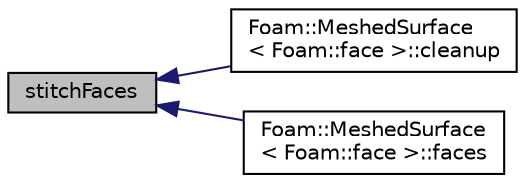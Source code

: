 digraph "stitchFaces"
{
  bgcolor="transparent";
  edge [fontname="Helvetica",fontsize="10",labelfontname="Helvetica",labelfontsize="10"];
  node [fontname="Helvetica",fontsize="10",shape=record];
  rankdir="LR";
  Node262 [label="stitchFaces",height=0.2,width=0.4,color="black", fillcolor="grey75", style="filled", fontcolor="black"];
  Node262 -> Node263 [dir="back",color="midnightblue",fontsize="10",style="solid",fontname="Helvetica"];
  Node263 [label="Foam::MeshedSurface\l\< Foam::face \>::cleanup",height=0.2,width=0.4,color="black",URL="$a30833.html#a71fb3698346366a55da6e64bdf82a89f",tooltip="Remove invalid faces. "];
  Node262 -> Node264 [dir="back",color="midnightblue",fontsize="10",style="solid",fontname="Helvetica"];
  Node264 [label="Foam::MeshedSurface\l\< Foam::face \>::faces",height=0.2,width=0.4,color="black",URL="$a30833.html#a16c6d36f7c961d037a44e5c235d9aa15",tooltip="Return const access to the faces. "];
}
